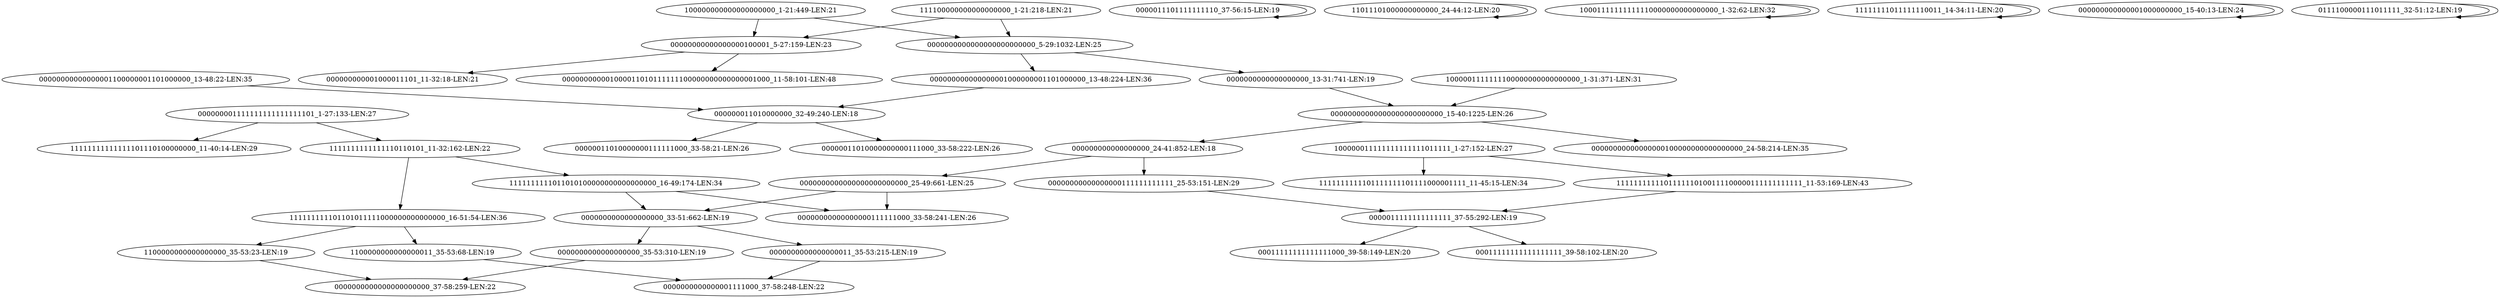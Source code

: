 digraph G {
    "00000000000000000000000000_15-40:1225-LEN:26" -> "00000000000000000100000000000000000_24-58:214-LEN:35";
    "00000000000000000000000000_15-40:1225-LEN:26" -> "000000000000000000_24-41:852-LEN:18";
    "0000011101111111110_37-56:15-LEN:19" -> "0000011101111111110_37-56:15-LEN:19";
    "0000011111111111111_37-55:292-LEN:19" -> "00011111111111111000_39-58:149-LEN:20";
    "0000011111111111111_37-55:292-LEN:19" -> "00011111111111111111_39-58:102-LEN:20";
    "0000000000000000000000000_25-49:661-LEN:25" -> "00000000000000000111111000_33-58:241-LEN:26";
    "0000000000000000000000000_25-49:661-LEN:25" -> "0000000000000000000_33-51:662-LEN:19";
    "00000000000000000111111111111_25-53:151-LEN:29" -> "0000011111111111111_37-55:292-LEN:19";
    "100000011111111111111011111_1-27:152-LEN:27" -> "1111111111101111110100111100000111111111111_11-53:169-LEN:43";
    "100000011111111111111011111_1-27:152-LEN:27" -> "1111111111101111111101111000001111_11-45:15-LEN:34";
    "1111111111101111110100111100000111111111111_11-53:169-LEN:43" -> "0000011111111111111_37-55:292-LEN:19";
    "11011101000000000000_24-44:12-LEN:20" -> "11011101000000000000_24-44:12-LEN:20";
    "10001111111111110000000000000000_1-32:62-LEN:32" -> "10001111111111110000000000000000_1-32:62-LEN:32";
    "0000000000000000000_13-31:741-LEN:19" -> "00000000000000000000000000_15-40:1225-LEN:26";
    "111100000000000000000_1-21:218-LEN:21" -> "00000000000000000100001_5-27:159-LEN:23";
    "111100000000000000000_1-21:218-LEN:21" -> "0000000000000000000000000_5-29:1032-LEN:25";
    "000000001111111111111111101_1-27:133-LEN:27" -> "1111111111111110110101_11-32:162-LEN:22";
    "000000001111111111111111101_1-27:133-LEN:27" -> "11111111111111101110100000000_11-40:14-LEN:29";
    "1111111111011010100000000000000000_16-49:174-LEN:34" -> "00000000000000000111111000_33-58:241-LEN:26";
    "1111111111011010100000000000000000_16-49:174-LEN:34" -> "0000000000000000000_33-51:662-LEN:19";
    "1111111111111110110101_11-32:162-LEN:22" -> "1111111111011010100000000000000000_16-49:174-LEN:34";
    "1111111111111110110101_11-32:162-LEN:22" -> "111111111101101011111000000000000000_16-51:54-LEN:36";
    "00000000000000001100000001101000000_13-48:22-LEN:35" -> "000000011010000000_32-49:240-LEN:18";
    "11111111011111110011_14-34:11-LEN:20" -> "11111111011111110011_14-34:11-LEN:20";
    "0000000000000000000_33-51:662-LEN:19" -> "0000000000000000000_35-53:310-LEN:19";
    "0000000000000000000_33-51:662-LEN:19" -> "0000000000000000011_35-53:215-LEN:19";
    "000000000000001000000000_15-40:13-LEN:24" -> "000000000000001000000000_15-40:13-LEN:24";
    "000000000000000001000000001101000000_13-48:224-LEN:36" -> "000000011010000000_32-49:240-LEN:18";
    "1100000000000000000_35-53:23-LEN:19" -> "0000000000000000000000_37-58:259-LEN:22";
    "00000000000000000100001_5-27:159-LEN:23" -> "000000000001000011101_11-32:18-LEN:21";
    "00000000000000000100001_5-27:159-LEN:23" -> "000000000001000011010111111100000000000000001000_11-58:101-LEN:48";
    "100000000000000000000_1-21:449-LEN:21" -> "00000000000000000100001_5-27:159-LEN:23";
    "100000000000000000000_1-21:449-LEN:21" -> "0000000000000000000000000_5-29:1032-LEN:25";
    "0000000000000000000_35-53:310-LEN:19" -> "0000000000000000000000_37-58:259-LEN:22";
    "0111100000111011111_32-51:12-LEN:19" -> "0111100000111011111_32-51:12-LEN:19";
    "000000000000000000_24-41:852-LEN:18" -> "0000000000000000000000000_25-49:661-LEN:25";
    "000000000000000000_24-41:852-LEN:18" -> "00000000000000000111111111111_25-53:151-LEN:29";
    "000000011010000000_32-49:240-LEN:18" -> "00000011010000000000111000_33-58:222-LEN:26";
    "000000011010000000_32-49:240-LEN:18" -> "00000011010000000111111000_33-58:21-LEN:26";
    "1000001111111100000000000000000_1-31:371-LEN:31" -> "00000000000000000000000000_15-40:1225-LEN:26";
    "1100000000000000011_35-53:68-LEN:19" -> "0000000000000001111000_37-58:248-LEN:22";
    "111111111101101011111000000000000000_16-51:54-LEN:36" -> "1100000000000000000_35-53:23-LEN:19";
    "111111111101101011111000000000000000_16-51:54-LEN:36" -> "1100000000000000011_35-53:68-LEN:19";
    "0000000000000000000000000_5-29:1032-LEN:25" -> "0000000000000000000_13-31:741-LEN:19";
    "0000000000000000000000000_5-29:1032-LEN:25" -> "000000000000000001000000001101000000_13-48:224-LEN:36";
    "0000000000000000011_35-53:215-LEN:19" -> "0000000000000001111000_37-58:248-LEN:22";
}
